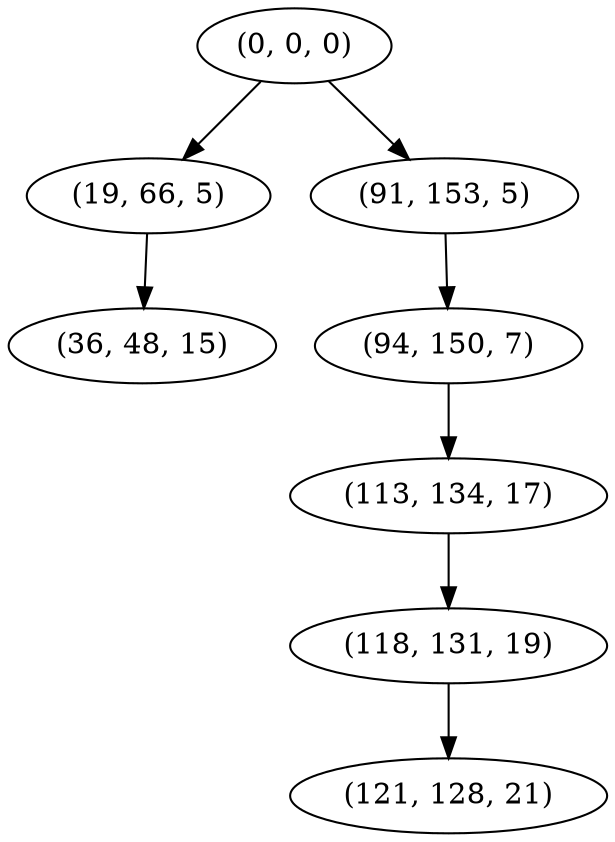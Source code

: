digraph tree {
    "(0, 0, 0)";
    "(19, 66, 5)";
    "(36, 48, 15)";
    "(91, 153, 5)";
    "(94, 150, 7)";
    "(113, 134, 17)";
    "(118, 131, 19)";
    "(121, 128, 21)";
    "(0, 0, 0)" -> "(19, 66, 5)";
    "(0, 0, 0)" -> "(91, 153, 5)";
    "(19, 66, 5)" -> "(36, 48, 15)";
    "(91, 153, 5)" -> "(94, 150, 7)";
    "(94, 150, 7)" -> "(113, 134, 17)";
    "(113, 134, 17)" -> "(118, 131, 19)";
    "(118, 131, 19)" -> "(121, 128, 21)";
}
